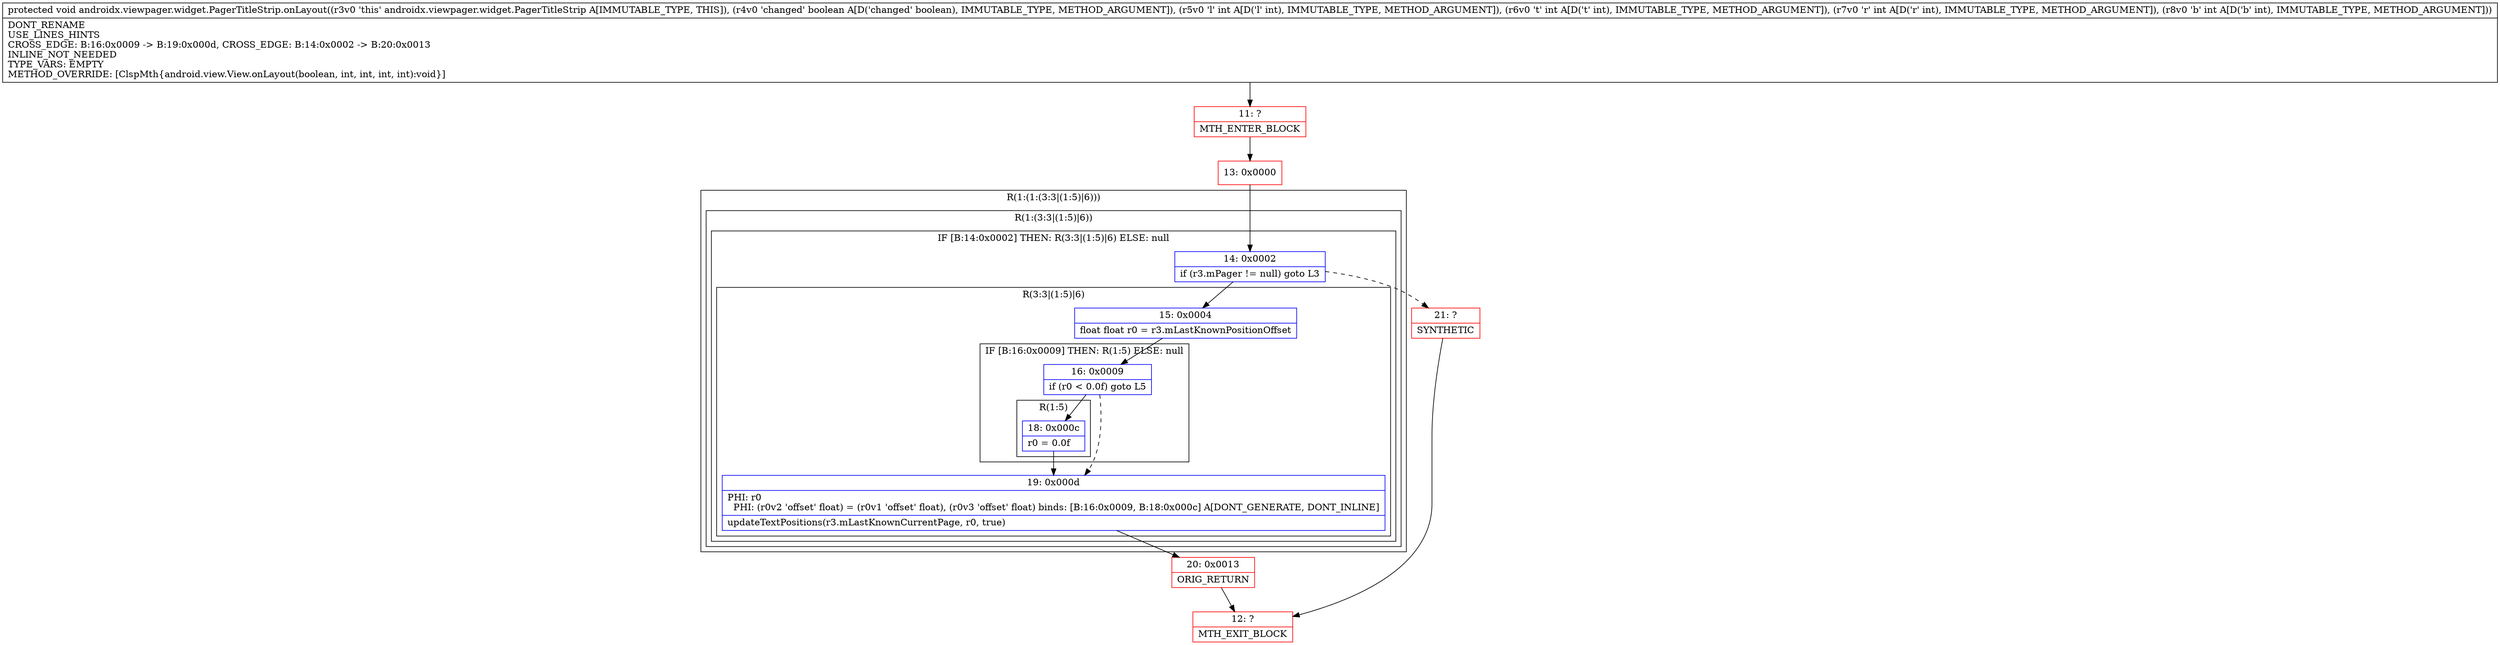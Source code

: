 digraph "CFG forandroidx.viewpager.widget.PagerTitleStrip.onLayout(ZIIII)V" {
subgraph cluster_Region_1885610164 {
label = "R(1:(1:(3:3|(1:5)|6)))";
node [shape=record,color=blue];
subgraph cluster_Region_1145314990 {
label = "R(1:(3:3|(1:5)|6))";
node [shape=record,color=blue];
subgraph cluster_IfRegion_1274621877 {
label = "IF [B:14:0x0002] THEN: R(3:3|(1:5)|6) ELSE: null";
node [shape=record,color=blue];
Node_14 [shape=record,label="{14\:\ 0x0002|if (r3.mPager != null) goto L3\l}"];
subgraph cluster_Region_2074927562 {
label = "R(3:3|(1:5)|6)";
node [shape=record,color=blue];
Node_15 [shape=record,label="{15\:\ 0x0004|float float r0 = r3.mLastKnownPositionOffset\l}"];
subgraph cluster_IfRegion_1124972830 {
label = "IF [B:16:0x0009] THEN: R(1:5) ELSE: null";
node [shape=record,color=blue];
Node_16 [shape=record,label="{16\:\ 0x0009|if (r0 \< 0.0f) goto L5\l}"];
subgraph cluster_Region_525101393 {
label = "R(1:5)";
node [shape=record,color=blue];
Node_18 [shape=record,label="{18\:\ 0x000c|r0 = 0.0f\l}"];
}
}
Node_19 [shape=record,label="{19\:\ 0x000d|PHI: r0 \l  PHI: (r0v2 'offset' float) = (r0v1 'offset' float), (r0v3 'offset' float) binds: [B:16:0x0009, B:18:0x000c] A[DONT_GENERATE, DONT_INLINE]\l|updateTextPositions(r3.mLastKnownCurrentPage, r0, true)\l}"];
}
}
}
}
Node_11 [shape=record,color=red,label="{11\:\ ?|MTH_ENTER_BLOCK\l}"];
Node_13 [shape=record,color=red,label="{13\:\ 0x0000}"];
Node_20 [shape=record,color=red,label="{20\:\ 0x0013|ORIG_RETURN\l}"];
Node_12 [shape=record,color=red,label="{12\:\ ?|MTH_EXIT_BLOCK\l}"];
Node_21 [shape=record,color=red,label="{21\:\ ?|SYNTHETIC\l}"];
MethodNode[shape=record,label="{protected void androidx.viewpager.widget.PagerTitleStrip.onLayout((r3v0 'this' androidx.viewpager.widget.PagerTitleStrip A[IMMUTABLE_TYPE, THIS]), (r4v0 'changed' boolean A[D('changed' boolean), IMMUTABLE_TYPE, METHOD_ARGUMENT]), (r5v0 'l' int A[D('l' int), IMMUTABLE_TYPE, METHOD_ARGUMENT]), (r6v0 't' int A[D('t' int), IMMUTABLE_TYPE, METHOD_ARGUMENT]), (r7v0 'r' int A[D('r' int), IMMUTABLE_TYPE, METHOD_ARGUMENT]), (r8v0 'b' int A[D('b' int), IMMUTABLE_TYPE, METHOD_ARGUMENT]))  | DONT_RENAME\lUSE_LINES_HINTS\lCROSS_EDGE: B:16:0x0009 \-\> B:19:0x000d, CROSS_EDGE: B:14:0x0002 \-\> B:20:0x0013\lINLINE_NOT_NEEDED\lTYPE_VARS: EMPTY\lMETHOD_OVERRIDE: [ClspMth\{android.view.View.onLayout(boolean, int, int, int, int):void\}]\l}"];
MethodNode -> Node_11;Node_14 -> Node_15;
Node_14 -> Node_21[style=dashed];
Node_15 -> Node_16;
Node_16 -> Node_18;
Node_16 -> Node_19[style=dashed];
Node_18 -> Node_19;
Node_19 -> Node_20;
Node_11 -> Node_13;
Node_13 -> Node_14;
Node_20 -> Node_12;
Node_21 -> Node_12;
}

